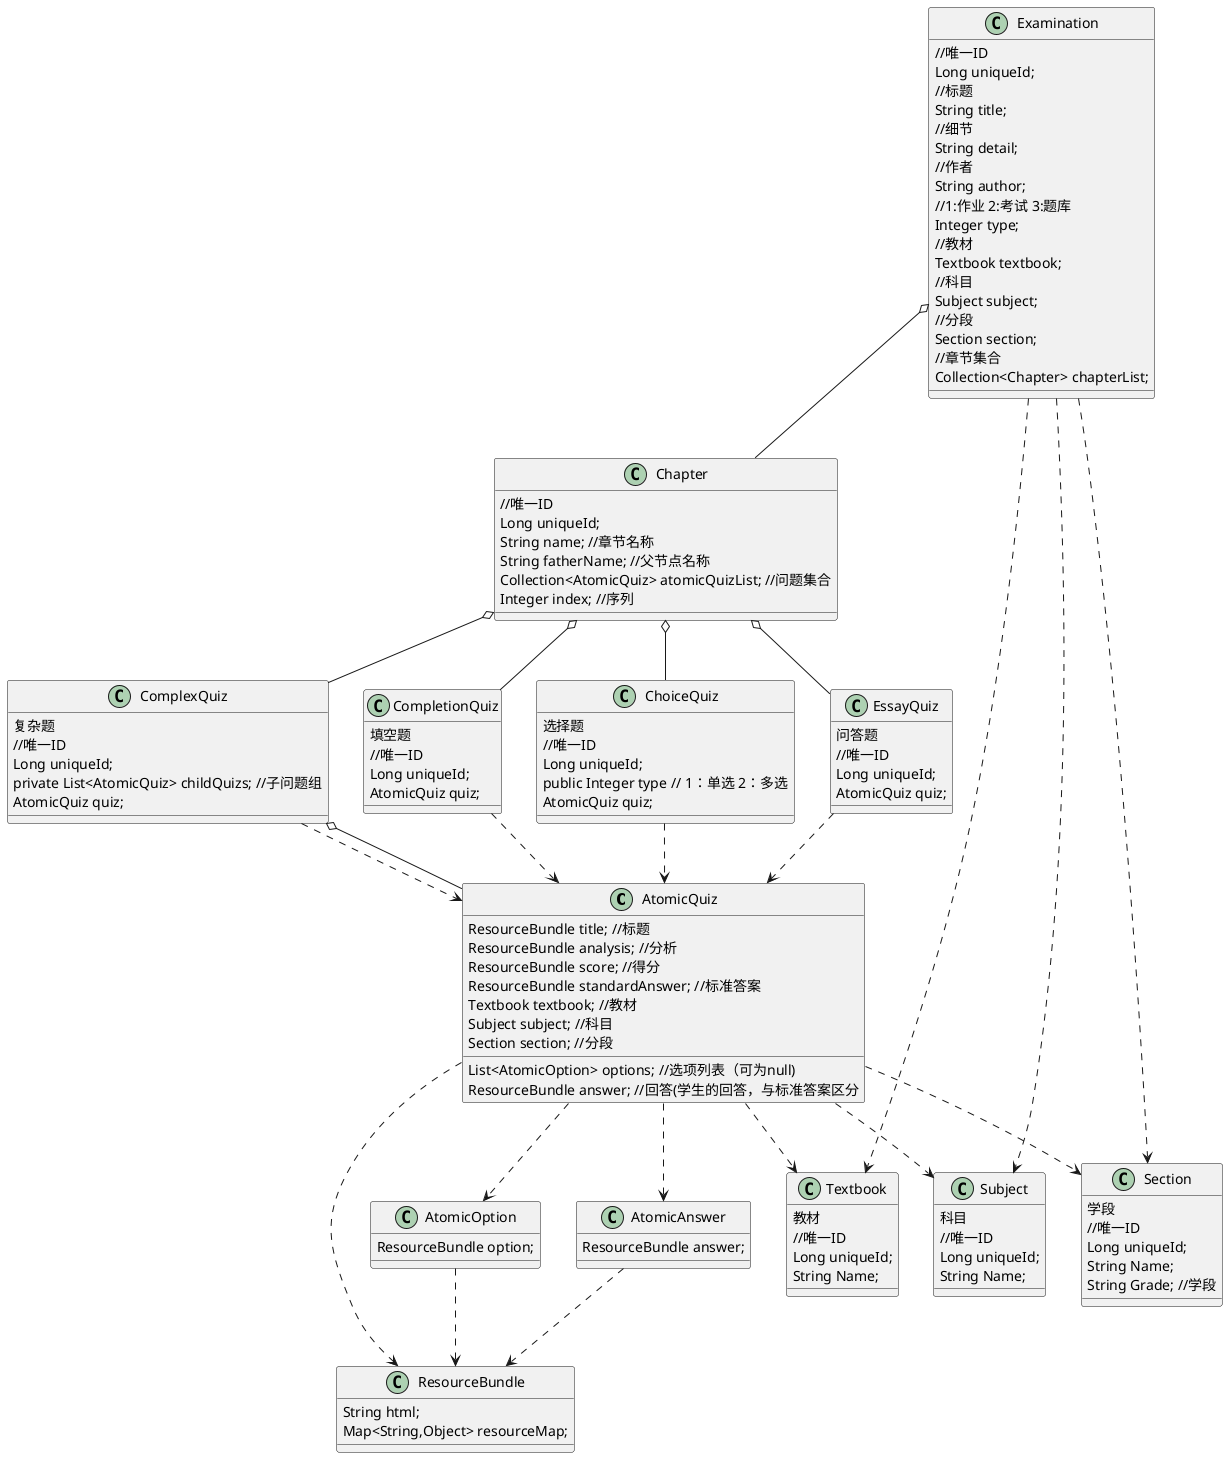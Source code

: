 @startuml

class AtomicQuiz{
    ResourceBundle title; //标题
    List<AtomicOption> options; //选项列表（可为null)
    ResourceBundle answer; //回答(学生的回答，与标准答案区分
    ResourceBundle analysis; //分析
    ResourceBundle score; //得分
    ResourceBundle standardAnswer; //标准答案
    Textbook textbook; //教材
    Subject subject; //科目
    Section section; //分段
}

class Textbook{
    教材
    //唯一ID
    Long uniqueId;
    String Name;
}

class Subject{
    科目
    //唯一ID
    Long uniqueId;
    String Name;
}

class Section{
    学段
    //唯一ID
    Long uniqueId;
    String Name;
    String Grade; //学段
}


class ResourceBundle{
    String html;
    Map<String,Object> resourceMap;
}

class AtomicOption{
    ResourceBundle option;
}

class AtomicAnswer{
    ResourceBundle answer;
}

class ChoiceQuiz{
    选择题
    //唯一ID
    Long uniqueId;
    public Integer type // 1：单选 2：多选
    AtomicQuiz quiz;
}

class EssayQuiz{
    问答题
    //唯一ID
    Long uniqueId;
    AtomicQuiz quiz;
}

class ComplexQuiz{
    复杂题
   //唯一ID
   Long uniqueId;
   private List<AtomicQuiz> childQuizs; //子问题组
   AtomicQuiz quiz;
}

class CompletionQuiz{
   填空题
   //唯一ID
   Long uniqueId;
   AtomicQuiz quiz;
}

class Examination{
    //唯一ID
    Long uniqueId;
    //标题
    String title;
    //细节
    String detail;
    //作者
    String author;
    //1:作业 2:考试 3:题库
    Integer type;
    //教材
    Textbook textbook;
    //科目
    Subject subject;
    //分段
    Section section;
    //章节集合
    Collection<Chapter> chapterList;
}

class Chapter{
    //唯一ID
    Long uniqueId;
    String name; //章节名称
    String fatherName; //父节点名称
    Collection<AtomicQuiz> atomicQuizList; //问题集合
    Integer index; //序列
}

Examination o-- Chapter

AtomicQuiz ..> ResourceBundle
AtomicQuiz ..> AtomicOption
AtomicQuiz ..> AtomicAnswer
AtomicOption ..> ResourceBundle
AtomicAnswer ..> ResourceBundle

ChoiceQuiz ..> AtomicQuiz
EssayQuiz ..> AtomicQuiz
ComplexQuiz ..> AtomicQuiz
ComplexQuiz o-- AtomicQuiz
CompletionQuiz ..>AtomicQuiz

Chapter o-- ChoiceQuiz
Chapter o-- EssayQuiz
Chapter o-- ComplexQuiz
Chapter o-- CompletionQuiz

Examination ..> Textbook
Examination ..> Subject
Examination ..> Section

AtomicQuiz ..> Textbook
AtomicQuiz ..> Subject
AtomicQuiz ..> Section
@enduml